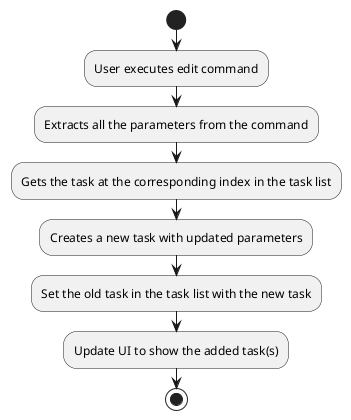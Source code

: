 @startuml
start
:User executes edit command;

'Since the beta syntax does not support placing the condition outside the
'diamond we place it as the true branch instead.

:Extracts all the parameters from the command;

:Gets the task at the corresponding index in the task list;

:Creates a new task with updated parameters;

:Set the old task in the task list with the new task;

:Update UI to show the added task(s);
stop
@enduml
